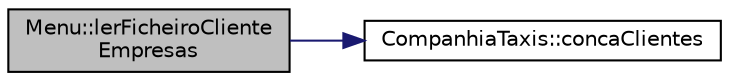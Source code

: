 digraph "Menu::lerFicheiroClienteEmpresas"
{
  edge [fontname="Helvetica",fontsize="10",labelfontname="Helvetica",labelfontsize="10"];
  node [fontname="Helvetica",fontsize="10",shape=record];
  rankdir="LR";
  Node82 [label="Menu::lerFicheiroCliente\lEmpresas",height=0.2,width=0.4,color="black", fillcolor="grey75", style="filled", fontcolor="black"];
  Node82 -> Node83 [color="midnightblue",fontsize="10",style="solid",fontname="Helvetica"];
  Node83 [label="CompanhiaTaxis::concaClientes",height=0.2,width=0.4,color="black", fillcolor="white", style="filled",URL="$class_companhia_taxis.html#a873d6408ef680f5a1fc30f7b6daebc00",tooltip="função usada para concatenar 2 vectores de clientes "];
}
